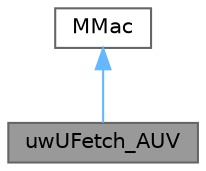 digraph "uwUFetch_AUV"
{
 // LATEX_PDF_SIZE
  bgcolor="transparent";
  edge [fontname=Helvetica,fontsize=10,labelfontname=Helvetica,labelfontsize=10];
  node [fontname=Helvetica,fontsize=10,shape=box,height=0.2,width=0.4];
  Node1 [id="Node000001",label="uwUFetch_AUV",height=0.2,width=0.4,color="gray40", fillcolor="grey60", style="filled", fontcolor="black",tooltip="Class that represent the UFetch mac layer for AUV node."];
  Node2 -> Node1 [id="edge1_Node000001_Node000002",dir="back",color="steelblue1",style="solid",tooltip=" "];
  Node2 [id="Node000002",label="MMac",height=0.2,width=0.4,color="gray40", fillcolor="white", style="filled",tooltip=" "];
}
